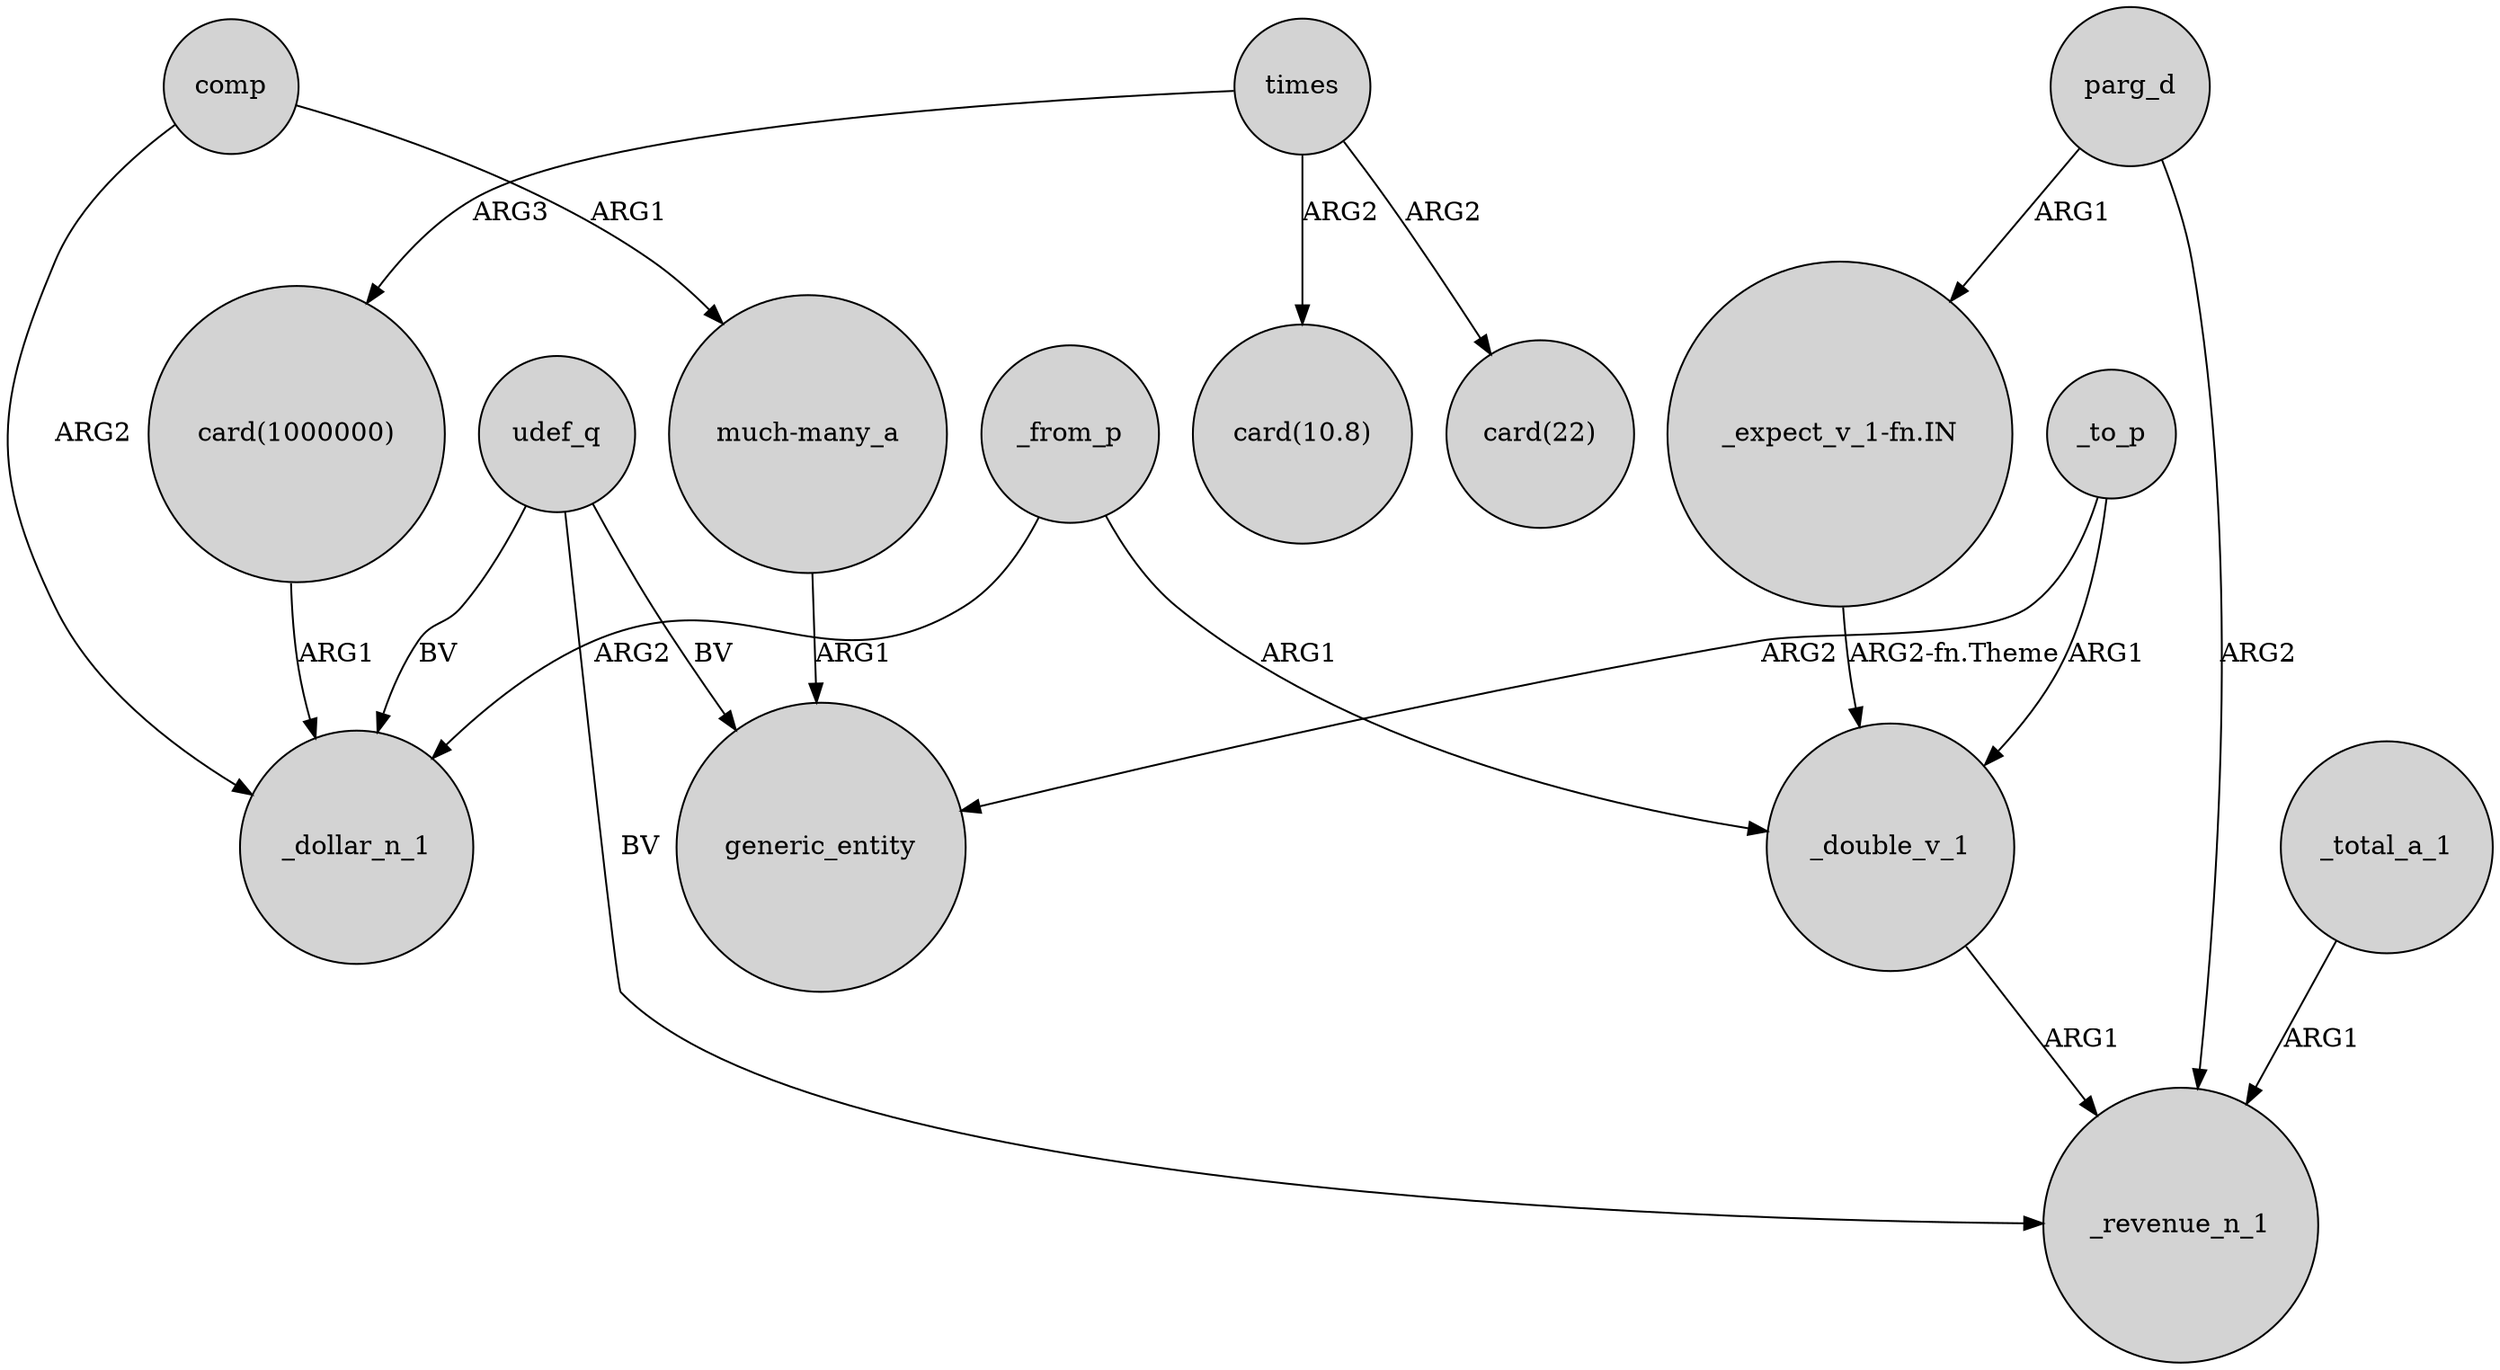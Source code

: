 digraph {
	node [shape=circle style=filled]
	"card(1000000)" -> _dollar_n_1 [label=ARG1]
	udef_q -> generic_entity [label=BV]
	parg_d -> _revenue_n_1 [label=ARG2]
	"much-many_a" -> generic_entity [label=ARG1]
	times -> "card(10.8)" [label=ARG2]
	_to_p -> _double_v_1 [label=ARG1]
	_to_p -> generic_entity [label=ARG2]
	udef_q -> _revenue_n_1 [label=BV]
	_double_v_1 -> _revenue_n_1 [label=ARG1]
	comp -> "much-many_a" [label=ARG1]
	times -> "card(1000000)" [label=ARG3]
	parg_d -> "_expect_v_1-fn.IN" [label=ARG1]
	comp -> _dollar_n_1 [label=ARG2]
	"_expect_v_1-fn.IN" -> _double_v_1 [label="ARG2-fn.Theme"]
	_from_p -> _dollar_n_1 [label=ARG2]
	_from_p -> _double_v_1 [label=ARG1]
	times -> "card(22)" [label=ARG2]
	udef_q -> _dollar_n_1 [label=BV]
	_total_a_1 -> _revenue_n_1 [label=ARG1]
}
